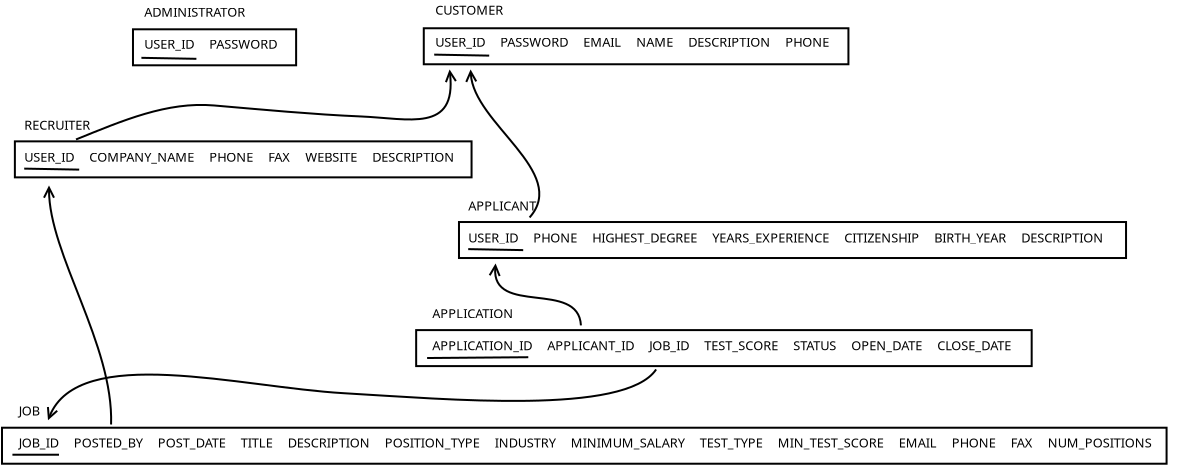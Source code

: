 <?xml version="1.0" encoding="UTF-8"?>
<dia:diagram xmlns:dia="http://www.lysator.liu.se/~alla/dia/">
  <dia:layer name="Background" visible="true">
    <dia:object type="Standard - Box" version="0" id="O0">
      <dia:attribute name="obj_pos">
        <dia:point val="-11.734,18.242"/>
      </dia:attribute>
      <dia:attribute name="obj_bb">
        <dia:rectangle val="-11.784,18.192;-3.527,20.093"/>
      </dia:attribute>
      <dia:attribute name="elem_corner">
        <dia:point val="-11.734,18.242"/>
      </dia:attribute>
      <dia:attribute name="elem_width">
        <dia:real val="8.157"/>
      </dia:attribute>
      <dia:attribute name="elem_height">
        <dia:real val="1.8"/>
      </dia:attribute>
      <dia:attribute name="show_background">
        <dia:boolean val="true"/>
      </dia:attribute>
    </dia:object>
    <dia:object type="Standard - Box" version="0" id="O1">
      <dia:attribute name="obj_pos">
        <dia:point val="2.806,18.19"/>
      </dia:attribute>
      <dia:attribute name="obj_bb">
        <dia:rectangle val="2.756,18.14;24.088,20.04"/>
      </dia:attribute>
      <dia:attribute name="elem_corner">
        <dia:point val="2.806,18.19"/>
      </dia:attribute>
      <dia:attribute name="elem_width">
        <dia:real val="21.232"/>
      </dia:attribute>
      <dia:attribute name="elem_height">
        <dia:real val="1.8"/>
      </dia:attribute>
      <dia:attribute name="show_background">
        <dia:boolean val="true"/>
      </dia:attribute>
    </dia:object>
    <dia:object type="Standard - Box" version="0" id="O2">
      <dia:attribute name="obj_pos">
        <dia:point val="-17.639,23.845"/>
      </dia:attribute>
      <dia:attribute name="obj_bb">
        <dia:rectangle val="-17.689,23.795;5.246,25.695"/>
      </dia:attribute>
      <dia:attribute name="elem_corner">
        <dia:point val="-17.639,23.845"/>
      </dia:attribute>
      <dia:attribute name="elem_width">
        <dia:real val="22.834"/>
      </dia:attribute>
      <dia:attribute name="elem_height">
        <dia:real val="1.8"/>
      </dia:attribute>
      <dia:attribute name="show_background">
        <dia:boolean val="true"/>
      </dia:attribute>
    </dia:object>
    <dia:object type="Standard - Box" version="0" id="O3">
      <dia:attribute name="obj_pos">
        <dia:point val="4.566,27.878"/>
      </dia:attribute>
      <dia:attribute name="obj_bb">
        <dia:rectangle val="4.516,27.828;37.97,29.727"/>
      </dia:attribute>
      <dia:attribute name="elem_corner">
        <dia:point val="4.566,27.878"/>
      </dia:attribute>
      <dia:attribute name="elem_width">
        <dia:real val="33.353"/>
      </dia:attribute>
      <dia:attribute name="elem_height">
        <dia:real val="1.8"/>
      </dia:attribute>
      <dia:attribute name="show_background">
        <dia:boolean val="true"/>
      </dia:attribute>
    </dia:object>
    <dia:object type="Standard - Box" version="0" id="O4">
      <dia:attribute name="obj_pos">
        <dia:point val="2.425,33.282"/>
      </dia:attribute>
      <dia:attribute name="obj_bb">
        <dia:rectangle val="2.375,33.233;33.252,35.133"/>
      </dia:attribute>
      <dia:attribute name="elem_corner">
        <dia:point val="2.425,33.282"/>
      </dia:attribute>
      <dia:attribute name="elem_width">
        <dia:real val="30.776"/>
      </dia:attribute>
      <dia:attribute name="elem_height">
        <dia:real val="1.8"/>
      </dia:attribute>
      <dia:attribute name="show_background">
        <dia:boolean val="true"/>
      </dia:attribute>
    </dia:object>
    <dia:object type="Standard - Box" version="0" id="O5">
      <dia:attribute name="obj_pos">
        <dia:point val="-18.283,38.163"/>
      </dia:attribute>
      <dia:attribute name="obj_bb">
        <dia:rectangle val="-18.333,38.112;39.995,40.013"/>
      </dia:attribute>
      <dia:attribute name="elem_corner">
        <dia:point val="-18.283,38.163"/>
      </dia:attribute>
      <dia:attribute name="elem_width">
        <dia:real val="58.229"/>
      </dia:attribute>
      <dia:attribute name="elem_height">
        <dia:real val="1.8"/>
      </dia:attribute>
      <dia:attribute name="show_background">
        <dia:boolean val="true"/>
      </dia:attribute>
    </dia:object>
    <dia:object type="Standard - Text" version="1" id="O6">
      <dia:attribute name="obj_pos">
        <dia:point val="-17.45,37.55"/>
      </dia:attribute>
      <dia:attribute name="obj_bb">
        <dia:rectangle val="-17.45,37.055;39.42,39.682"/>
      </dia:attribute>
      <dia:attribute name="text">
        <dia:composite type="text">
          <dia:attribute name="string">
            <dia:string>#JOB

JOB_ID     POSTED_BY     POST_DATE     TITLE     DESCRIPTION     POSITION_TYPE     INDUSTRY     MINIMUM_SALARY     TEST_TYPE     MIN_TEST_SCORE     EMAIL     PHONE     FAX     NUM_POSITIONS#</dia:string>
          </dia:attribute>
          <dia:attribute name="font">
            <dia:font family="sans" style="0" name="Helvetica"/>
          </dia:attribute>
          <dia:attribute name="height">
            <dia:real val="0.8"/>
          </dia:attribute>
          <dia:attribute name="pos">
            <dia:point val="-17.45,37.55"/>
          </dia:attribute>
          <dia:attribute name="color">
            <dia:color val="#000000"/>
          </dia:attribute>
          <dia:attribute name="alignment">
            <dia:enum val="0"/>
          </dia:attribute>
        </dia:composite>
      </dia:attribute>
      <dia:attribute name="valign">
        <dia:enum val="3"/>
      </dia:attribute>
    </dia:object>
    <dia:object type="Standard - Line" version="0" id="O7">
      <dia:attribute name="obj_pos">
        <dia:point val="-17.762,39.513"/>
      </dia:attribute>
      <dia:attribute name="obj_bb">
        <dia:rectangle val="-17.812,39.462;-15.383,39.562"/>
      </dia:attribute>
      <dia:attribute name="conn_endpoints">
        <dia:point val="-17.762,39.513"/>
        <dia:point val="-15.433,39.513"/>
      </dia:attribute>
      <dia:attribute name="numcp">
        <dia:int val="1"/>
      </dia:attribute>
    </dia:object>
    <dia:object type="Standard - Text" version="1" id="O8">
      <dia:attribute name="obj_pos">
        <dia:point val="-11.169,17.613"/>
      </dia:attribute>
      <dia:attribute name="obj_bb">
        <dia:rectangle val="-11.169,17.117;-4.424,19.744"/>
      </dia:attribute>
      <dia:attribute name="text">
        <dia:composite type="text">
          <dia:attribute name="string">
            <dia:string>#ADMINISTRATOR

USER_ID     PASSWORD#</dia:string>
          </dia:attribute>
          <dia:attribute name="font">
            <dia:font family="sans" style="0" name="Helvetica"/>
          </dia:attribute>
          <dia:attribute name="height">
            <dia:real val="0.8"/>
          </dia:attribute>
          <dia:attribute name="pos">
            <dia:point val="-11.169,17.613"/>
          </dia:attribute>
          <dia:attribute name="color">
            <dia:color val="#000000"/>
          </dia:attribute>
          <dia:attribute name="alignment">
            <dia:enum val="0"/>
          </dia:attribute>
        </dia:composite>
      </dia:attribute>
      <dia:attribute name="valign">
        <dia:enum val="3"/>
      </dia:attribute>
    </dia:object>
    <dia:object type="Standard - Line" version="0" id="O9">
      <dia:attribute name="obj_pos">
        <dia:point val="-11.313,19.668"/>
      </dia:attribute>
      <dia:attribute name="obj_bb">
        <dia:rectangle val="-11.364,19.617;-8.512,19.769"/>
      </dia:attribute>
      <dia:attribute name="conn_endpoints">
        <dia:point val="-11.313,19.668"/>
        <dia:point val="-8.563,19.718"/>
      </dia:attribute>
      <dia:attribute name="numcp">
        <dia:int val="1"/>
      </dia:attribute>
    </dia:object>
    <dia:object type="Standard - Text" version="1" id="O10">
      <dia:attribute name="obj_pos">
        <dia:point val="3.381,17.512"/>
      </dia:attribute>
      <dia:attribute name="obj_bb">
        <dia:rectangle val="3.381,17.0;23.304,19.68"/>
      </dia:attribute>
      <dia:attribute name="text">
        <dia:composite type="text">
          <dia:attribute name="string">
            <dia:string>#CUSTOMER

USER_ID     PASSWORD     EMAIL     NAME     DESCRIPTION     PHONE#</dia:string>
          </dia:attribute>
          <dia:attribute name="font">
            <dia:font family="sans" style="0" name="Helvetica"/>
          </dia:attribute>
          <dia:attribute name="height">
            <dia:real val="0.8"/>
          </dia:attribute>
          <dia:attribute name="pos">
            <dia:point val="3.381,17.512"/>
          </dia:attribute>
          <dia:attribute name="color">
            <dia:color val="#000000"/>
          </dia:attribute>
          <dia:attribute name="alignment">
            <dia:enum val="0"/>
          </dia:attribute>
        </dia:composite>
      </dia:attribute>
      <dia:attribute name="valign">
        <dia:enum val="3"/>
      </dia:attribute>
    </dia:object>
    <dia:object type="Standard - Line" version="0" id="O11">
      <dia:attribute name="obj_pos">
        <dia:point val="3.327,19.508"/>
      </dia:attribute>
      <dia:attribute name="obj_bb">
        <dia:rectangle val="3.276,19.457;6.128,19.609"/>
      </dia:attribute>
      <dia:attribute name="conn_endpoints">
        <dia:point val="3.327,19.508"/>
        <dia:point val="6.077,19.558"/>
      </dia:attribute>
      <dia:attribute name="numcp">
        <dia:int val="1"/>
      </dia:attribute>
    </dia:object>
    <dia:object type="Standard - Text" version="1" id="O12">
      <dia:attribute name="obj_pos">
        <dia:point val="-17.169,23.262"/>
      </dia:attribute>
      <dia:attribute name="obj_bb">
        <dia:rectangle val="-17.169,22.75;4.489,25.43"/>
      </dia:attribute>
      <dia:attribute name="text">
        <dia:composite type="text">
          <dia:attribute name="string">
            <dia:string>#RECRUITER

USER_ID     COMPANY_NAME     PHONE     FAX     WEBSITE     DESCRIPTION#</dia:string>
          </dia:attribute>
          <dia:attribute name="font">
            <dia:font family="sans" style="0" name="Helvetica"/>
          </dia:attribute>
          <dia:attribute name="height">
            <dia:real val="0.8"/>
          </dia:attribute>
          <dia:attribute name="pos">
            <dia:point val="-17.169,23.262"/>
          </dia:attribute>
          <dia:attribute name="color">
            <dia:color val="#000000"/>
          </dia:attribute>
          <dia:attribute name="alignment">
            <dia:enum val="0"/>
          </dia:attribute>
        </dia:composite>
      </dia:attribute>
      <dia:attribute name="valign">
        <dia:enum val="3"/>
      </dia:attribute>
    </dia:object>
    <dia:object type="Standard - Line" version="0" id="O13">
      <dia:attribute name="obj_pos">
        <dia:point val="-17.173,25.208"/>
      </dia:attribute>
      <dia:attribute name="obj_bb">
        <dia:rectangle val="-17.224,25.157;-14.372,25.309"/>
      </dia:attribute>
      <dia:attribute name="conn_endpoints">
        <dia:point val="-17.173,25.208"/>
        <dia:point val="-14.423,25.258"/>
      </dia:attribute>
      <dia:attribute name="numcp">
        <dia:int val="1"/>
      </dia:attribute>
    </dia:object>
    <dia:object type="Standard - Text" version="1" id="O14">
      <dia:attribute name="obj_pos">
        <dia:point val="5.031,27.3"/>
      </dia:attribute>
      <dia:attribute name="obj_bb">
        <dia:rectangle val="5.031,26.787;37.382,29.468"/>
      </dia:attribute>
      <dia:attribute name="text">
        <dia:composite type="text">
          <dia:attribute name="string">
            <dia:string>#APPLICANT

USER_ID     PHONE     HIGHEST_DEGREE     YEARS_EXPERIENCE     CITIZENSHIP     BIRTH_YEAR     DESCRIPTION#</dia:string>
          </dia:attribute>
          <dia:attribute name="font">
            <dia:font family="sans" style="0" name="Helvetica"/>
          </dia:attribute>
          <dia:attribute name="height">
            <dia:real val="0.8"/>
          </dia:attribute>
          <dia:attribute name="pos">
            <dia:point val="5.031,27.3"/>
          </dia:attribute>
          <dia:attribute name="color">
            <dia:color val="#000000"/>
          </dia:attribute>
          <dia:attribute name="alignment">
            <dia:enum val="0"/>
          </dia:attribute>
        </dia:composite>
      </dia:attribute>
      <dia:attribute name="valign">
        <dia:enum val="3"/>
      </dia:attribute>
    </dia:object>
    <dia:object type="Standard - Text" version="1" id="O15">
      <dia:attribute name="obj_pos">
        <dia:point val="3.231,32.688"/>
      </dia:attribute>
      <dia:attribute name="obj_bb">
        <dia:rectangle val="3.231,32.193;32.586,34.819"/>
      </dia:attribute>
      <dia:attribute name="text">
        <dia:composite type="text">
          <dia:attribute name="string">
            <dia:string>#APPLICATION

APPLICATION_ID     APPLICANT_ID     JOB_ID     TEST_SCORE     STATUS     OPEN_DATE     CLOSE_DATE#</dia:string>
          </dia:attribute>
          <dia:attribute name="font">
            <dia:font family="sans" style="0" name="Helvetica"/>
          </dia:attribute>
          <dia:attribute name="height">
            <dia:real val="0.8"/>
          </dia:attribute>
          <dia:attribute name="pos">
            <dia:point val="3.231,32.688"/>
          </dia:attribute>
          <dia:attribute name="color">
            <dia:color val="#000000"/>
          </dia:attribute>
          <dia:attribute name="alignment">
            <dia:enum val="0"/>
          </dia:attribute>
        </dia:composite>
      </dia:attribute>
      <dia:attribute name="valign">
        <dia:enum val="3"/>
      </dia:attribute>
    </dia:object>
    <dia:object type="Standard - Line" version="0" id="O16">
      <dia:attribute name="obj_pos">
        <dia:point val="5.027,29.233"/>
      </dia:attribute>
      <dia:attribute name="obj_bb">
        <dia:rectangle val="4.976,29.183;7.828,29.334"/>
      </dia:attribute>
      <dia:attribute name="conn_endpoints">
        <dia:point val="5.027,29.233"/>
        <dia:point val="7.777,29.283"/>
      </dia:attribute>
      <dia:attribute name="numcp">
        <dia:int val="1"/>
      </dia:attribute>
    </dia:object>
    <dia:object type="Standard - Line" version="0" id="O17">
      <dia:attribute name="obj_pos">
        <dia:point val="2.972,34.678"/>
      </dia:attribute>
      <dia:attribute name="obj_bb">
        <dia:rectangle val="2.922,34.587;8.082,34.729"/>
      </dia:attribute>
      <dia:attribute name="conn_endpoints">
        <dia:point val="2.972,34.678"/>
        <dia:point val="8.031,34.638"/>
      </dia:attribute>
      <dia:attribute name="numcp">
        <dia:int val="1"/>
      </dia:attribute>
    </dia:object>
    <dia:object type="Standard - BezierLine" version="0" id="O18">
      <dia:attribute name="obj_pos">
        <dia:point val="-14.583,23.75"/>
      </dia:attribute>
      <dia:attribute name="obj_bb">
        <dia:rectangle val="-14.649,20.146;4.598,23.815"/>
      </dia:attribute>
      <dia:attribute name="bez_points">
        <dia:point val="-14.583,23.75"/>
        <dia:point val="-12.233,22.8"/>
        <dia:point val="-10.033,21.85"/>
        <dia:point val="-7.683,22.05"/>
        <dia:point val="-5.333,22.25"/>
        <dia:point val="-2.733,22.5"/>
        <dia:point val="-0.333,22.6"/>
        <dia:point val="2.067,22.7"/>
        <dia:point val="4.442,23.426"/>
        <dia:point val="4.096,20.25"/>
      </dia:attribute>
      <dia:attribute name="corner_types">
        <dia:enum val="0"/>
        <dia:enum val="0"/>
        <dia:enum val="0"/>
        <dia:enum val="0"/>
      </dia:attribute>
      <dia:attribute name="end_arrow">
        <dia:enum val="1"/>
      </dia:attribute>
      <dia:attribute name="end_arrow_length">
        <dia:real val="0.5"/>
      </dia:attribute>
      <dia:attribute name="end_arrow_width">
        <dia:real val="0.5"/>
      </dia:attribute>
    </dia:object>
    <dia:object type="Standard - BezierLine" version="0" id="O19">
      <dia:attribute name="obj_pos">
        <dia:point val="8.096,27.65"/>
      </dia:attribute>
      <dia:attribute name="obj_bb">
        <dia:rectangle val="4.644,20.172;8.632,27.721"/>
      </dia:attribute>
      <dia:attribute name="bez_points">
        <dia:point val="8.096,27.65"/>
        <dia:point val="10.096,25.4"/>
        <dia:point val="5.296,22.95"/>
        <dia:point val="5.146,20.25"/>
      </dia:attribute>
      <dia:attribute name="corner_types">
        <dia:enum val="0"/>
        <dia:enum val="0"/>
      </dia:attribute>
      <dia:attribute name="end_arrow">
        <dia:enum val="1"/>
      </dia:attribute>
      <dia:attribute name="end_arrow_length">
        <dia:real val="0.5"/>
      </dia:attribute>
      <dia:attribute name="end_arrow_width">
        <dia:real val="0.5"/>
      </dia:attribute>
    </dia:object>
    <dia:object type="Standard - BezierLine" version="0" id="O20">
      <dia:attribute name="obj_pos">
        <dia:point val="-12.829,38.002"/>
      </dia:attribute>
      <dia:attribute name="obj_bb">
        <dia:rectangle val="-16.433,26;-12.775,38.054"/>
      </dia:attribute>
      <dia:attribute name="bez_points">
        <dia:point val="-12.829,38.002"/>
        <dia:point val="-12.696,34"/>
        <dia:point val="-15.933,29.5"/>
        <dia:point val="-15.933,26.05"/>
      </dia:attribute>
      <dia:attribute name="corner_types">
        <dia:enum val="0"/>
        <dia:enum val="0"/>
      </dia:attribute>
      <dia:attribute name="end_arrow">
        <dia:enum val="1"/>
      </dia:attribute>
      <dia:attribute name="end_arrow_length">
        <dia:real val="0.5"/>
      </dia:attribute>
      <dia:attribute name="end_arrow_width">
        <dia:real val="0.5"/>
      </dia:attribute>
    </dia:object>
    <dia:object type="Standard - BezierLine" version="0" id="O21">
      <dia:attribute name="obj_pos">
        <dia:point val="10.663,33.047"/>
      </dia:attribute>
      <dia:attribute name="obj_bb">
        <dia:rectangle val="5.893,29.863;10.716,33.099"/>
      </dia:attribute>
      <dia:attribute name="bez_points">
        <dia:point val="10.663,33.047"/>
        <dia:point val="10.546,30.75"/>
        <dia:point val="6.196,32.6"/>
        <dia:point val="6.396,29.95"/>
      </dia:attribute>
      <dia:attribute name="corner_types">
        <dia:enum val="0"/>
        <dia:enum val="0"/>
      </dia:attribute>
      <dia:attribute name="end_arrow">
        <dia:enum val="1"/>
      </dia:attribute>
      <dia:attribute name="end_arrow_length">
        <dia:real val="0.5"/>
      </dia:attribute>
      <dia:attribute name="end_arrow_width">
        <dia:real val="0.5"/>
      </dia:attribute>
    </dia:object>
    <dia:object type="Standard - BezierLine" version="0" id="O22">
      <dia:attribute name="obj_pos">
        <dia:point val="14.422,35.25"/>
      </dia:attribute>
      <dia:attribute name="obj_bb">
        <dia:rectangle val="-16.466,35.181;14.492,38.021"/>
      </dia:attribute>
      <dia:attribute name="bez_points">
        <dia:point val="14.422,35.25"/>
        <dia:point val="12.872,37.55"/>
        <dia:point val="4.017,36.737"/>
        <dia:point val="-1.183,36.438"/>
        <dia:point val="-6.383,36.138"/>
        <dia:point val="-14.433,33.938"/>
        <dia:point val="-15.983,37.788"/>
      </dia:attribute>
      <dia:attribute name="corner_types">
        <dia:enum val="0"/>
        <dia:enum val="0"/>
        <dia:enum val="0"/>
      </dia:attribute>
      <dia:attribute name="end_arrow">
        <dia:enum val="1"/>
      </dia:attribute>
      <dia:attribute name="end_arrow_length">
        <dia:real val="0.5"/>
      </dia:attribute>
      <dia:attribute name="end_arrow_width">
        <dia:real val="0.5"/>
      </dia:attribute>
    </dia:object>
  </dia:layer>
</dia:diagram>
